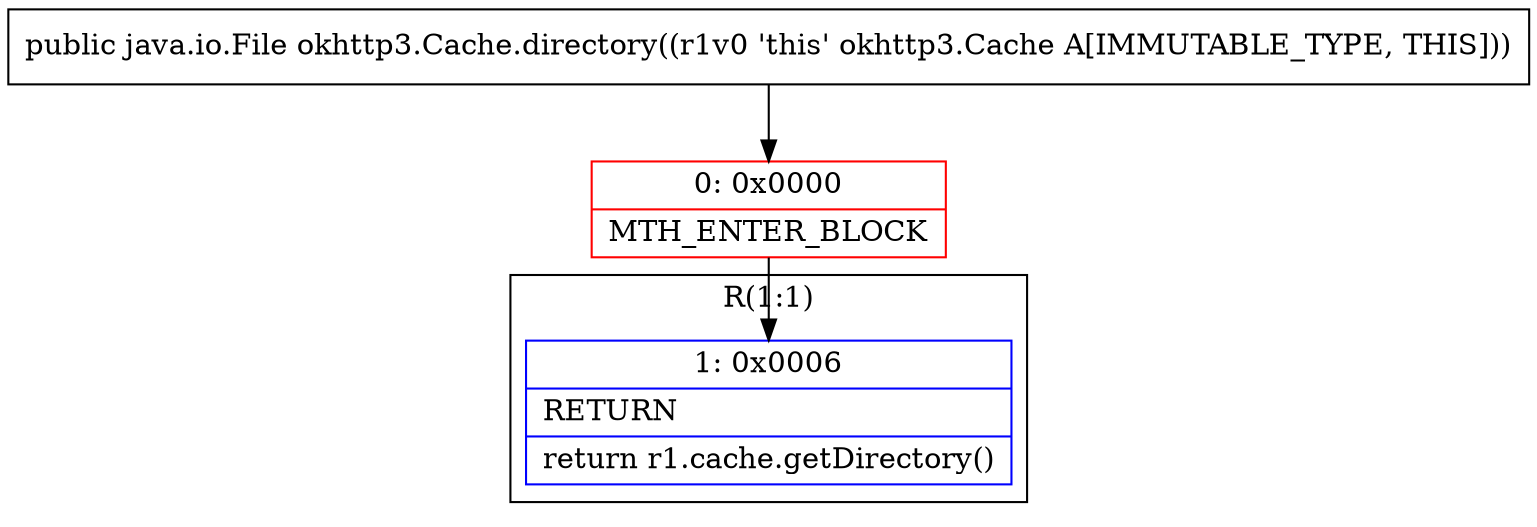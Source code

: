 digraph "CFG forokhttp3.Cache.directory()Ljava\/io\/File;" {
subgraph cluster_Region_1445280962 {
label = "R(1:1)";
node [shape=record,color=blue];
Node_1 [shape=record,label="{1\:\ 0x0006|RETURN\l|return r1.cache.getDirectory()\l}"];
}
Node_0 [shape=record,color=red,label="{0\:\ 0x0000|MTH_ENTER_BLOCK\l}"];
MethodNode[shape=record,label="{public java.io.File okhttp3.Cache.directory((r1v0 'this' okhttp3.Cache A[IMMUTABLE_TYPE, THIS])) }"];
MethodNode -> Node_0;
Node_0 -> Node_1;
}

